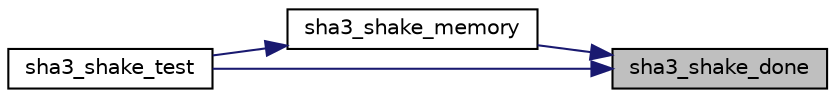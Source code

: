 digraph "sha3_shake_done"
{
 // LATEX_PDF_SIZE
  edge [fontname="Helvetica",fontsize="10",labelfontname="Helvetica",labelfontsize="10"];
  node [fontname="Helvetica",fontsize="10",shape=record];
  rankdir="RL";
  Node74 [label="sha3_shake_done",height=0.2,width=0.4,color="black", fillcolor="grey75", style="filled", fontcolor="black",tooltip=" "];
  Node74 -> Node75 [dir="back",color="midnightblue",fontsize="10",style="solid",fontname="Helvetica"];
  Node75 [label="sha3_shake_memory",height=0.2,width=0.4,color="black", fillcolor="white", style="filled",URL="$sha3_8c.html#a7de1578a754c0ec8629d465bab3cd55c",tooltip=" "];
  Node75 -> Node76 [dir="back",color="midnightblue",fontsize="10",style="solid",fontname="Helvetica"];
  Node76 [label="sha3_shake_test",height=0.2,width=0.4,color="black", fillcolor="white", style="filled",URL="$sha3__test_8c.html#a2eef76efd0a49571403592f9e3f08273",tooltip=" "];
  Node74 -> Node76 [dir="back",color="midnightblue",fontsize="10",style="solid",fontname="Helvetica"];
}
